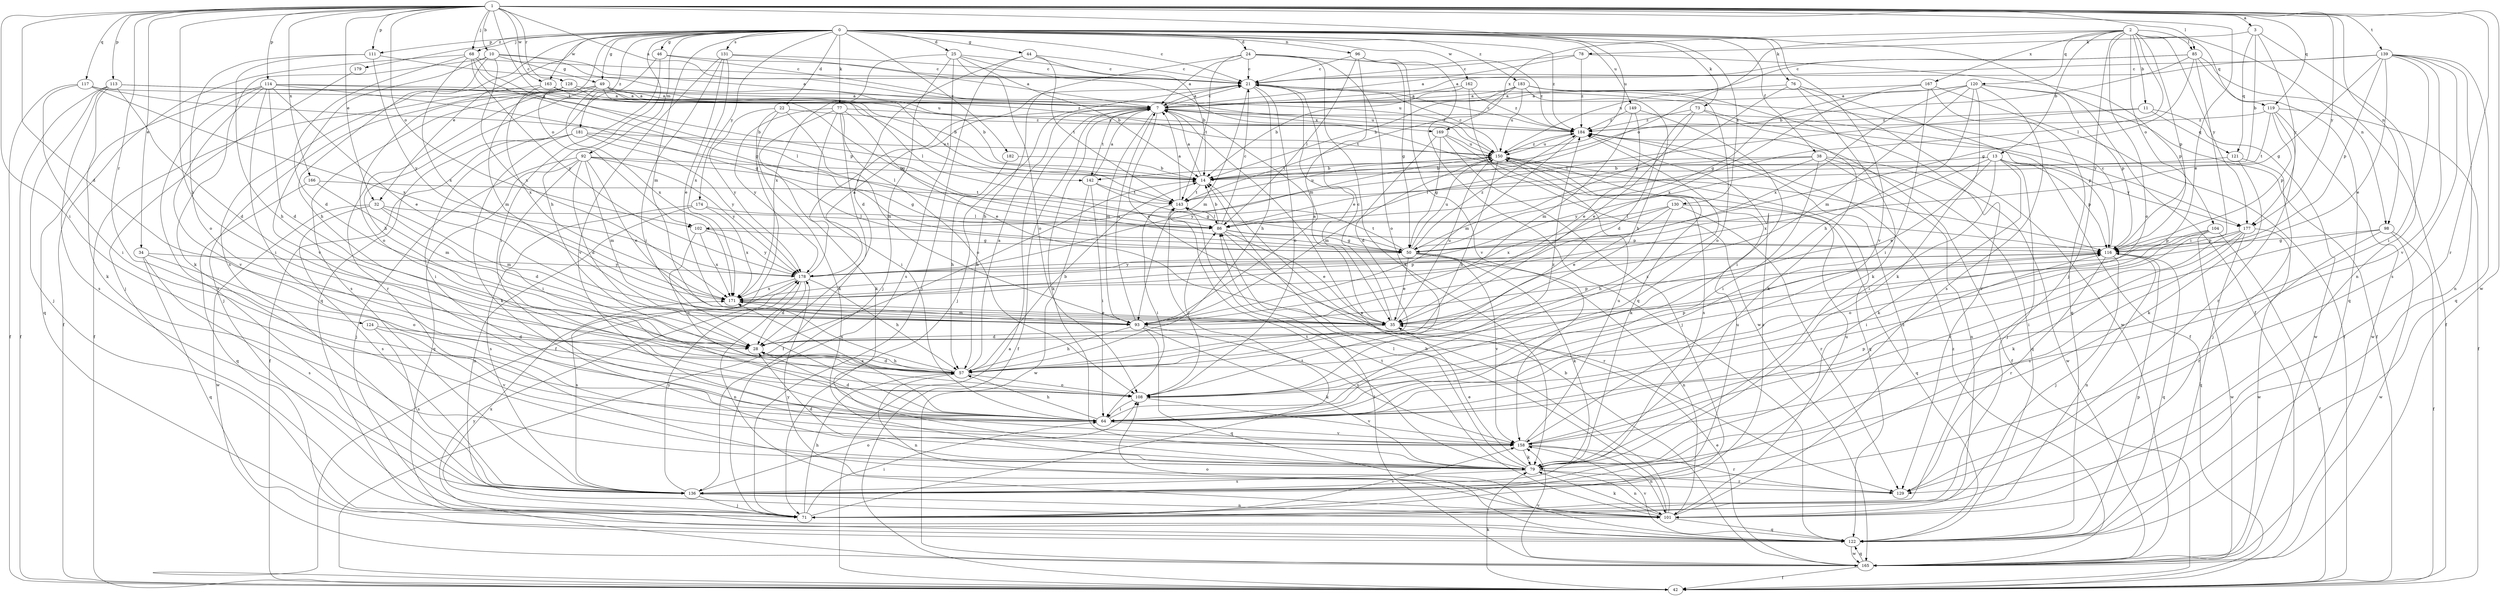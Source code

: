 strict digraph  {
0;
1;
2;
3;
7;
10;
11;
13;
14;
21;
22;
24;
25;
28;
32;
34;
35;
38;
42;
44;
46;
49;
50;
57;
64;
68;
71;
73;
76;
77;
78;
79;
85;
86;
92;
93;
96;
98;
101;
102;
104;
108;
111;
113;
114;
116;
117;
119;
120;
121;
122;
124;
128;
129;
130;
131;
136;
139;
142;
143;
149;
150;
158;
162;
163;
165;
166;
167;
169;
171;
174;
177;
178;
179;
181;
182;
183;
184;
0 -> 21  [label=c];
0 -> 22  [label=d];
0 -> 24  [label=d];
0 -> 25  [label=d];
0 -> 32  [label=e];
0 -> 38  [label=f];
0 -> 42  [label=f];
0 -> 44  [label=g];
0 -> 46  [label=g];
0 -> 49  [label=g];
0 -> 57  [label=h];
0 -> 68  [label=j];
0 -> 73  [label=k];
0 -> 76  [label=k];
0 -> 77  [label=k];
0 -> 92  [label=m];
0 -> 93  [label=m];
0 -> 96  [label=n];
0 -> 102  [label=o];
0 -> 111  [label=p];
0 -> 130  [label=s];
0 -> 131  [label=s];
0 -> 136  [label=s];
0 -> 149  [label=u];
0 -> 158  [label=v];
0 -> 162  [label=w];
0 -> 163  [label=w];
0 -> 174  [label=y];
0 -> 179  [label=z];
0 -> 181  [label=z];
0 -> 182  [label=z];
0 -> 183  [label=z];
0 -> 184  [label=z];
1 -> 3  [label=a];
1 -> 7  [label=a];
1 -> 10  [label=b];
1 -> 28  [label=d];
1 -> 32  [label=e];
1 -> 34  [label=e];
1 -> 35  [label=e];
1 -> 57  [label=h];
1 -> 64  [label=i];
1 -> 68  [label=j];
1 -> 85  [label=l];
1 -> 98  [label=n];
1 -> 102  [label=o];
1 -> 111  [label=p];
1 -> 113  [label=p];
1 -> 114  [label=p];
1 -> 117  [label=q];
1 -> 119  [label=q];
1 -> 124  [label=r];
1 -> 128  [label=r];
1 -> 129  [label=r];
1 -> 139  [label=t];
1 -> 142  [label=t];
1 -> 150  [label=u];
1 -> 163  [label=w];
1 -> 165  [label=w];
1 -> 166  [label=x];
1 -> 177  [label=y];
2 -> 11  [label=b];
2 -> 13  [label=b];
2 -> 71  [label=j];
2 -> 85  [label=l];
2 -> 86  [label=l];
2 -> 98  [label=n];
2 -> 102  [label=o];
2 -> 104  [label=o];
2 -> 108  [label=o];
2 -> 116  [label=p];
2 -> 119  [label=q];
2 -> 120  [label=q];
2 -> 167  [label=x];
2 -> 169  [label=x];
2 -> 177  [label=y];
3 -> 14  [label=b];
3 -> 78  [label=k];
3 -> 101  [label=n];
3 -> 121  [label=q];
3 -> 177  [label=y];
7 -> 21  [label=c];
7 -> 35  [label=e];
7 -> 42  [label=f];
7 -> 79  [label=k];
7 -> 93  [label=m];
7 -> 142  [label=t];
7 -> 169  [label=x];
7 -> 177  [label=y];
7 -> 184  [label=z];
10 -> 7  [label=a];
10 -> 49  [label=g];
10 -> 57  [label=h];
10 -> 79  [label=k];
10 -> 150  [label=u];
10 -> 158  [label=v];
10 -> 171  [label=x];
11 -> 86  [label=l];
11 -> 121  [label=q];
11 -> 165  [label=w];
11 -> 184  [label=z];
13 -> 35  [label=e];
13 -> 64  [label=i];
13 -> 71  [label=j];
13 -> 79  [label=k];
13 -> 116  [label=p];
13 -> 142  [label=t];
13 -> 171  [label=x];
13 -> 177  [label=y];
14 -> 7  [label=a];
14 -> 143  [label=t];
21 -> 7  [label=a];
21 -> 35  [label=e];
21 -> 57  [label=h];
21 -> 71  [label=j];
21 -> 93  [label=m];
21 -> 108  [label=o];
22 -> 42  [label=f];
22 -> 79  [label=k];
22 -> 93  [label=m];
22 -> 178  [label=y];
22 -> 184  [label=z];
24 -> 7  [label=a];
24 -> 21  [label=c];
24 -> 50  [label=g];
24 -> 57  [label=h];
24 -> 79  [label=k];
24 -> 108  [label=o];
24 -> 143  [label=t];
24 -> 184  [label=z];
25 -> 14  [label=b];
25 -> 21  [label=c];
25 -> 71  [label=j];
25 -> 108  [label=o];
25 -> 116  [label=p];
25 -> 136  [label=s];
25 -> 171  [label=x];
28 -> 14  [label=b];
28 -> 57  [label=h];
32 -> 28  [label=d];
32 -> 86  [label=l];
32 -> 93  [label=m];
32 -> 136  [label=s];
32 -> 165  [label=w];
34 -> 108  [label=o];
34 -> 122  [label=q];
34 -> 136  [label=s];
34 -> 178  [label=y];
35 -> 7  [label=a];
35 -> 21  [label=c];
35 -> 28  [label=d];
35 -> 150  [label=u];
38 -> 14  [label=b];
38 -> 64  [label=i];
38 -> 86  [label=l];
38 -> 101  [label=n];
38 -> 122  [label=q];
38 -> 165  [label=w];
38 -> 178  [label=y];
42 -> 7  [label=a];
42 -> 79  [label=k];
44 -> 14  [label=b];
44 -> 21  [label=c];
44 -> 28  [label=d];
44 -> 71  [label=j];
44 -> 143  [label=t];
46 -> 21  [label=c];
46 -> 64  [label=i];
46 -> 122  [label=q];
46 -> 150  [label=u];
49 -> 7  [label=a];
49 -> 50  [label=g];
49 -> 57  [label=h];
49 -> 71  [label=j];
49 -> 86  [label=l];
49 -> 129  [label=r];
49 -> 136  [label=s];
49 -> 143  [label=t];
49 -> 150  [label=u];
49 -> 171  [label=x];
50 -> 35  [label=e];
50 -> 79  [label=k];
50 -> 101  [label=n];
50 -> 143  [label=t];
50 -> 150  [label=u];
50 -> 158  [label=v];
50 -> 184  [label=z];
57 -> 7  [label=a];
57 -> 14  [label=b];
57 -> 28  [label=d];
57 -> 101  [label=n];
57 -> 108  [label=o];
57 -> 116  [label=p];
57 -> 171  [label=x];
64 -> 28  [label=d];
64 -> 57  [label=h];
64 -> 158  [label=v];
64 -> 171  [label=x];
64 -> 184  [label=z];
68 -> 21  [label=c];
68 -> 28  [label=d];
68 -> 42  [label=f];
68 -> 50  [label=g];
68 -> 116  [label=p];
68 -> 171  [label=x];
68 -> 178  [label=y];
71 -> 57  [label=h];
71 -> 64  [label=i];
71 -> 143  [label=t];
71 -> 158  [label=v];
71 -> 171  [label=x];
71 -> 184  [label=z];
73 -> 28  [label=d];
73 -> 35  [label=e];
73 -> 79  [label=k];
73 -> 116  [label=p];
73 -> 184  [label=z];
76 -> 7  [label=a];
76 -> 42  [label=f];
76 -> 50  [label=g];
76 -> 79  [label=k];
76 -> 165  [label=w];
77 -> 35  [label=e];
77 -> 42  [label=f];
77 -> 64  [label=i];
77 -> 79  [label=k];
77 -> 108  [label=o];
77 -> 178  [label=y];
77 -> 184  [label=z];
78 -> 7  [label=a];
78 -> 21  [label=c];
78 -> 116  [label=p];
78 -> 184  [label=z];
79 -> 28  [label=d];
79 -> 35  [label=e];
79 -> 86  [label=l];
79 -> 101  [label=n];
79 -> 129  [label=r];
79 -> 136  [label=s];
79 -> 143  [label=t];
85 -> 14  [label=b];
85 -> 21  [label=c];
85 -> 42  [label=f];
85 -> 50  [label=g];
85 -> 64  [label=i];
85 -> 122  [label=q];
85 -> 150  [label=u];
86 -> 14  [label=b];
86 -> 21  [label=c];
86 -> 35  [label=e];
86 -> 50  [label=g];
86 -> 116  [label=p];
86 -> 129  [label=r];
92 -> 14  [label=b];
92 -> 28  [label=d];
92 -> 35  [label=e];
92 -> 50  [label=g];
92 -> 64  [label=i];
92 -> 71  [label=j];
92 -> 93  [label=m];
92 -> 122  [label=q];
92 -> 178  [label=y];
93 -> 7  [label=a];
93 -> 57  [label=h];
93 -> 79  [label=k];
93 -> 116  [label=p];
93 -> 122  [label=q];
93 -> 158  [label=v];
96 -> 21  [label=c];
96 -> 86  [label=l];
96 -> 93  [label=m];
96 -> 122  [label=q];
96 -> 158  [label=v];
98 -> 42  [label=f];
98 -> 50  [label=g];
98 -> 64  [label=i];
98 -> 129  [label=r];
98 -> 165  [label=w];
101 -> 7  [label=a];
101 -> 14  [label=b];
101 -> 79  [label=k];
101 -> 122  [label=q];
101 -> 143  [label=t];
101 -> 150  [label=u];
101 -> 178  [label=y];
101 -> 184  [label=z];
102 -> 50  [label=g];
102 -> 108  [label=o];
102 -> 171  [label=x];
102 -> 178  [label=y];
104 -> 42  [label=f];
104 -> 64  [label=i];
104 -> 108  [label=o];
104 -> 116  [label=p];
104 -> 165  [label=w];
108 -> 64  [label=i];
108 -> 86  [label=l];
108 -> 158  [label=v];
108 -> 184  [label=z];
111 -> 21  [label=c];
111 -> 57  [label=h];
111 -> 108  [label=o];
111 -> 178  [label=y];
113 -> 7  [label=a];
113 -> 28  [label=d];
113 -> 42  [label=f];
113 -> 71  [label=j];
113 -> 79  [label=k];
113 -> 136  [label=s];
113 -> 184  [label=z];
114 -> 7  [label=a];
114 -> 14  [label=b];
114 -> 28  [label=d];
114 -> 35  [label=e];
114 -> 50  [label=g];
114 -> 64  [label=i];
114 -> 122  [label=q];
114 -> 136  [label=s];
114 -> 158  [label=v];
116 -> 21  [label=c];
116 -> 71  [label=j];
116 -> 101  [label=n];
116 -> 122  [label=q];
116 -> 129  [label=r];
116 -> 178  [label=y];
117 -> 7  [label=a];
117 -> 42  [label=f];
117 -> 64  [label=i];
117 -> 86  [label=l];
117 -> 171  [label=x];
119 -> 42  [label=f];
119 -> 116  [label=p];
119 -> 129  [label=r];
119 -> 143  [label=t];
119 -> 165  [label=w];
119 -> 184  [label=z];
120 -> 7  [label=a];
120 -> 42  [label=f];
120 -> 50  [label=g];
120 -> 57  [label=h];
120 -> 79  [label=k];
120 -> 93  [label=m];
120 -> 116  [label=p];
120 -> 136  [label=s];
120 -> 171  [label=x];
121 -> 14  [label=b];
121 -> 71  [label=j];
121 -> 79  [label=k];
122 -> 108  [label=o];
122 -> 116  [label=p];
122 -> 158  [label=v];
122 -> 165  [label=w];
124 -> 28  [label=d];
124 -> 136  [label=s];
124 -> 158  [label=v];
128 -> 7  [label=a];
128 -> 14  [label=b];
128 -> 93  [label=m];
128 -> 108  [label=o];
130 -> 35  [label=e];
130 -> 57  [label=h];
130 -> 86  [label=l];
130 -> 122  [label=q];
130 -> 129  [label=r];
130 -> 171  [label=x];
131 -> 7  [label=a];
131 -> 21  [label=c];
131 -> 35  [label=e];
131 -> 64  [label=i];
131 -> 158  [label=v];
131 -> 171  [label=x];
136 -> 71  [label=j];
136 -> 101  [label=n];
136 -> 108  [label=o];
136 -> 150  [label=u];
136 -> 178  [label=y];
139 -> 7  [label=a];
139 -> 21  [label=c];
139 -> 35  [label=e];
139 -> 50  [label=g];
139 -> 64  [label=i];
139 -> 101  [label=n];
139 -> 116  [label=p];
139 -> 122  [label=q];
139 -> 136  [label=s];
139 -> 158  [label=v];
142 -> 7  [label=a];
142 -> 50  [label=g];
142 -> 64  [label=i];
142 -> 143  [label=t];
142 -> 165  [label=w];
143 -> 7  [label=a];
143 -> 64  [label=i];
143 -> 86  [label=l];
143 -> 150  [label=u];
149 -> 35  [label=e];
149 -> 64  [label=i];
149 -> 93  [label=m];
149 -> 184  [label=z];
150 -> 14  [label=b];
150 -> 21  [label=c];
150 -> 57  [label=h];
150 -> 79  [label=k];
150 -> 93  [label=m];
150 -> 122  [label=q];
150 -> 178  [label=y];
150 -> 184  [label=z];
158 -> 79  [label=k];
158 -> 101  [label=n];
158 -> 116  [label=p];
158 -> 129  [label=r];
158 -> 150  [label=u];
162 -> 7  [label=a];
162 -> 14  [label=b];
162 -> 165  [label=w];
162 -> 184  [label=z];
163 -> 7  [label=a];
163 -> 14  [label=b];
163 -> 42  [label=f];
163 -> 171  [label=x];
165 -> 14  [label=b];
165 -> 35  [label=e];
165 -> 42  [label=f];
165 -> 86  [label=l];
165 -> 122  [label=q];
165 -> 158  [label=v];
165 -> 178  [label=y];
165 -> 184  [label=z];
166 -> 93  [label=m];
166 -> 122  [label=q];
166 -> 143  [label=t];
167 -> 7  [label=a];
167 -> 42  [label=f];
167 -> 64  [label=i];
167 -> 122  [label=q];
167 -> 171  [label=x];
169 -> 28  [label=d];
169 -> 50  [label=g];
169 -> 71  [label=j];
169 -> 136  [label=s];
169 -> 150  [label=u];
171 -> 35  [label=e];
171 -> 93  [label=m];
174 -> 86  [label=l];
174 -> 101  [label=n];
174 -> 136  [label=s];
174 -> 171  [label=x];
177 -> 79  [label=k];
177 -> 116  [label=p];
177 -> 122  [label=q];
177 -> 136  [label=s];
177 -> 158  [label=v];
177 -> 165  [label=w];
178 -> 7  [label=a];
178 -> 21  [label=c];
178 -> 28  [label=d];
178 -> 57  [label=h];
178 -> 101  [label=n];
178 -> 116  [label=p];
178 -> 136  [label=s];
178 -> 171  [label=x];
179 -> 71  [label=j];
181 -> 42  [label=f];
181 -> 64  [label=i];
181 -> 79  [label=k];
181 -> 86  [label=l];
181 -> 150  [label=u];
181 -> 178  [label=y];
182 -> 14  [label=b];
182 -> 57  [label=h];
183 -> 7  [label=a];
183 -> 14  [label=b];
183 -> 57  [label=h];
183 -> 108  [label=o];
183 -> 129  [label=r];
183 -> 143  [label=t];
183 -> 150  [label=u];
184 -> 21  [label=c];
184 -> 42  [label=f];
184 -> 93  [label=m];
184 -> 150  [label=u];
}
